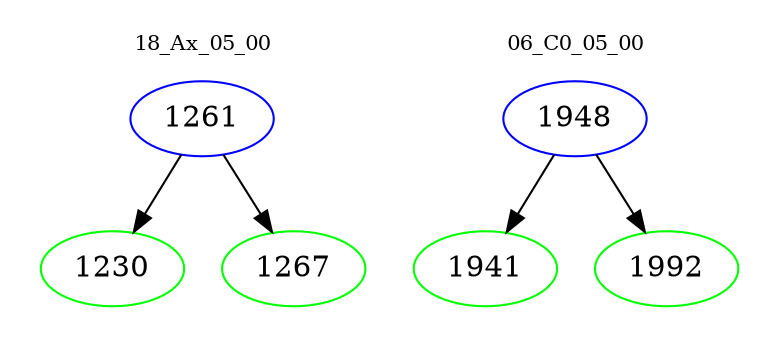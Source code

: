 digraph{
subgraph cluster_0 {
color = white
label = "18_Ax_05_00";
fontsize=10;
T0_1261 [label="1261", color="blue"]
T0_1261 -> T0_1230 [color="black"]
T0_1230 [label="1230", color="green"]
T0_1261 -> T0_1267 [color="black"]
T0_1267 [label="1267", color="green"]
}
subgraph cluster_1 {
color = white
label = "06_C0_05_00";
fontsize=10;
T1_1948 [label="1948", color="blue"]
T1_1948 -> T1_1941 [color="black"]
T1_1941 [label="1941", color="green"]
T1_1948 -> T1_1992 [color="black"]
T1_1992 [label="1992", color="green"]
}
}

